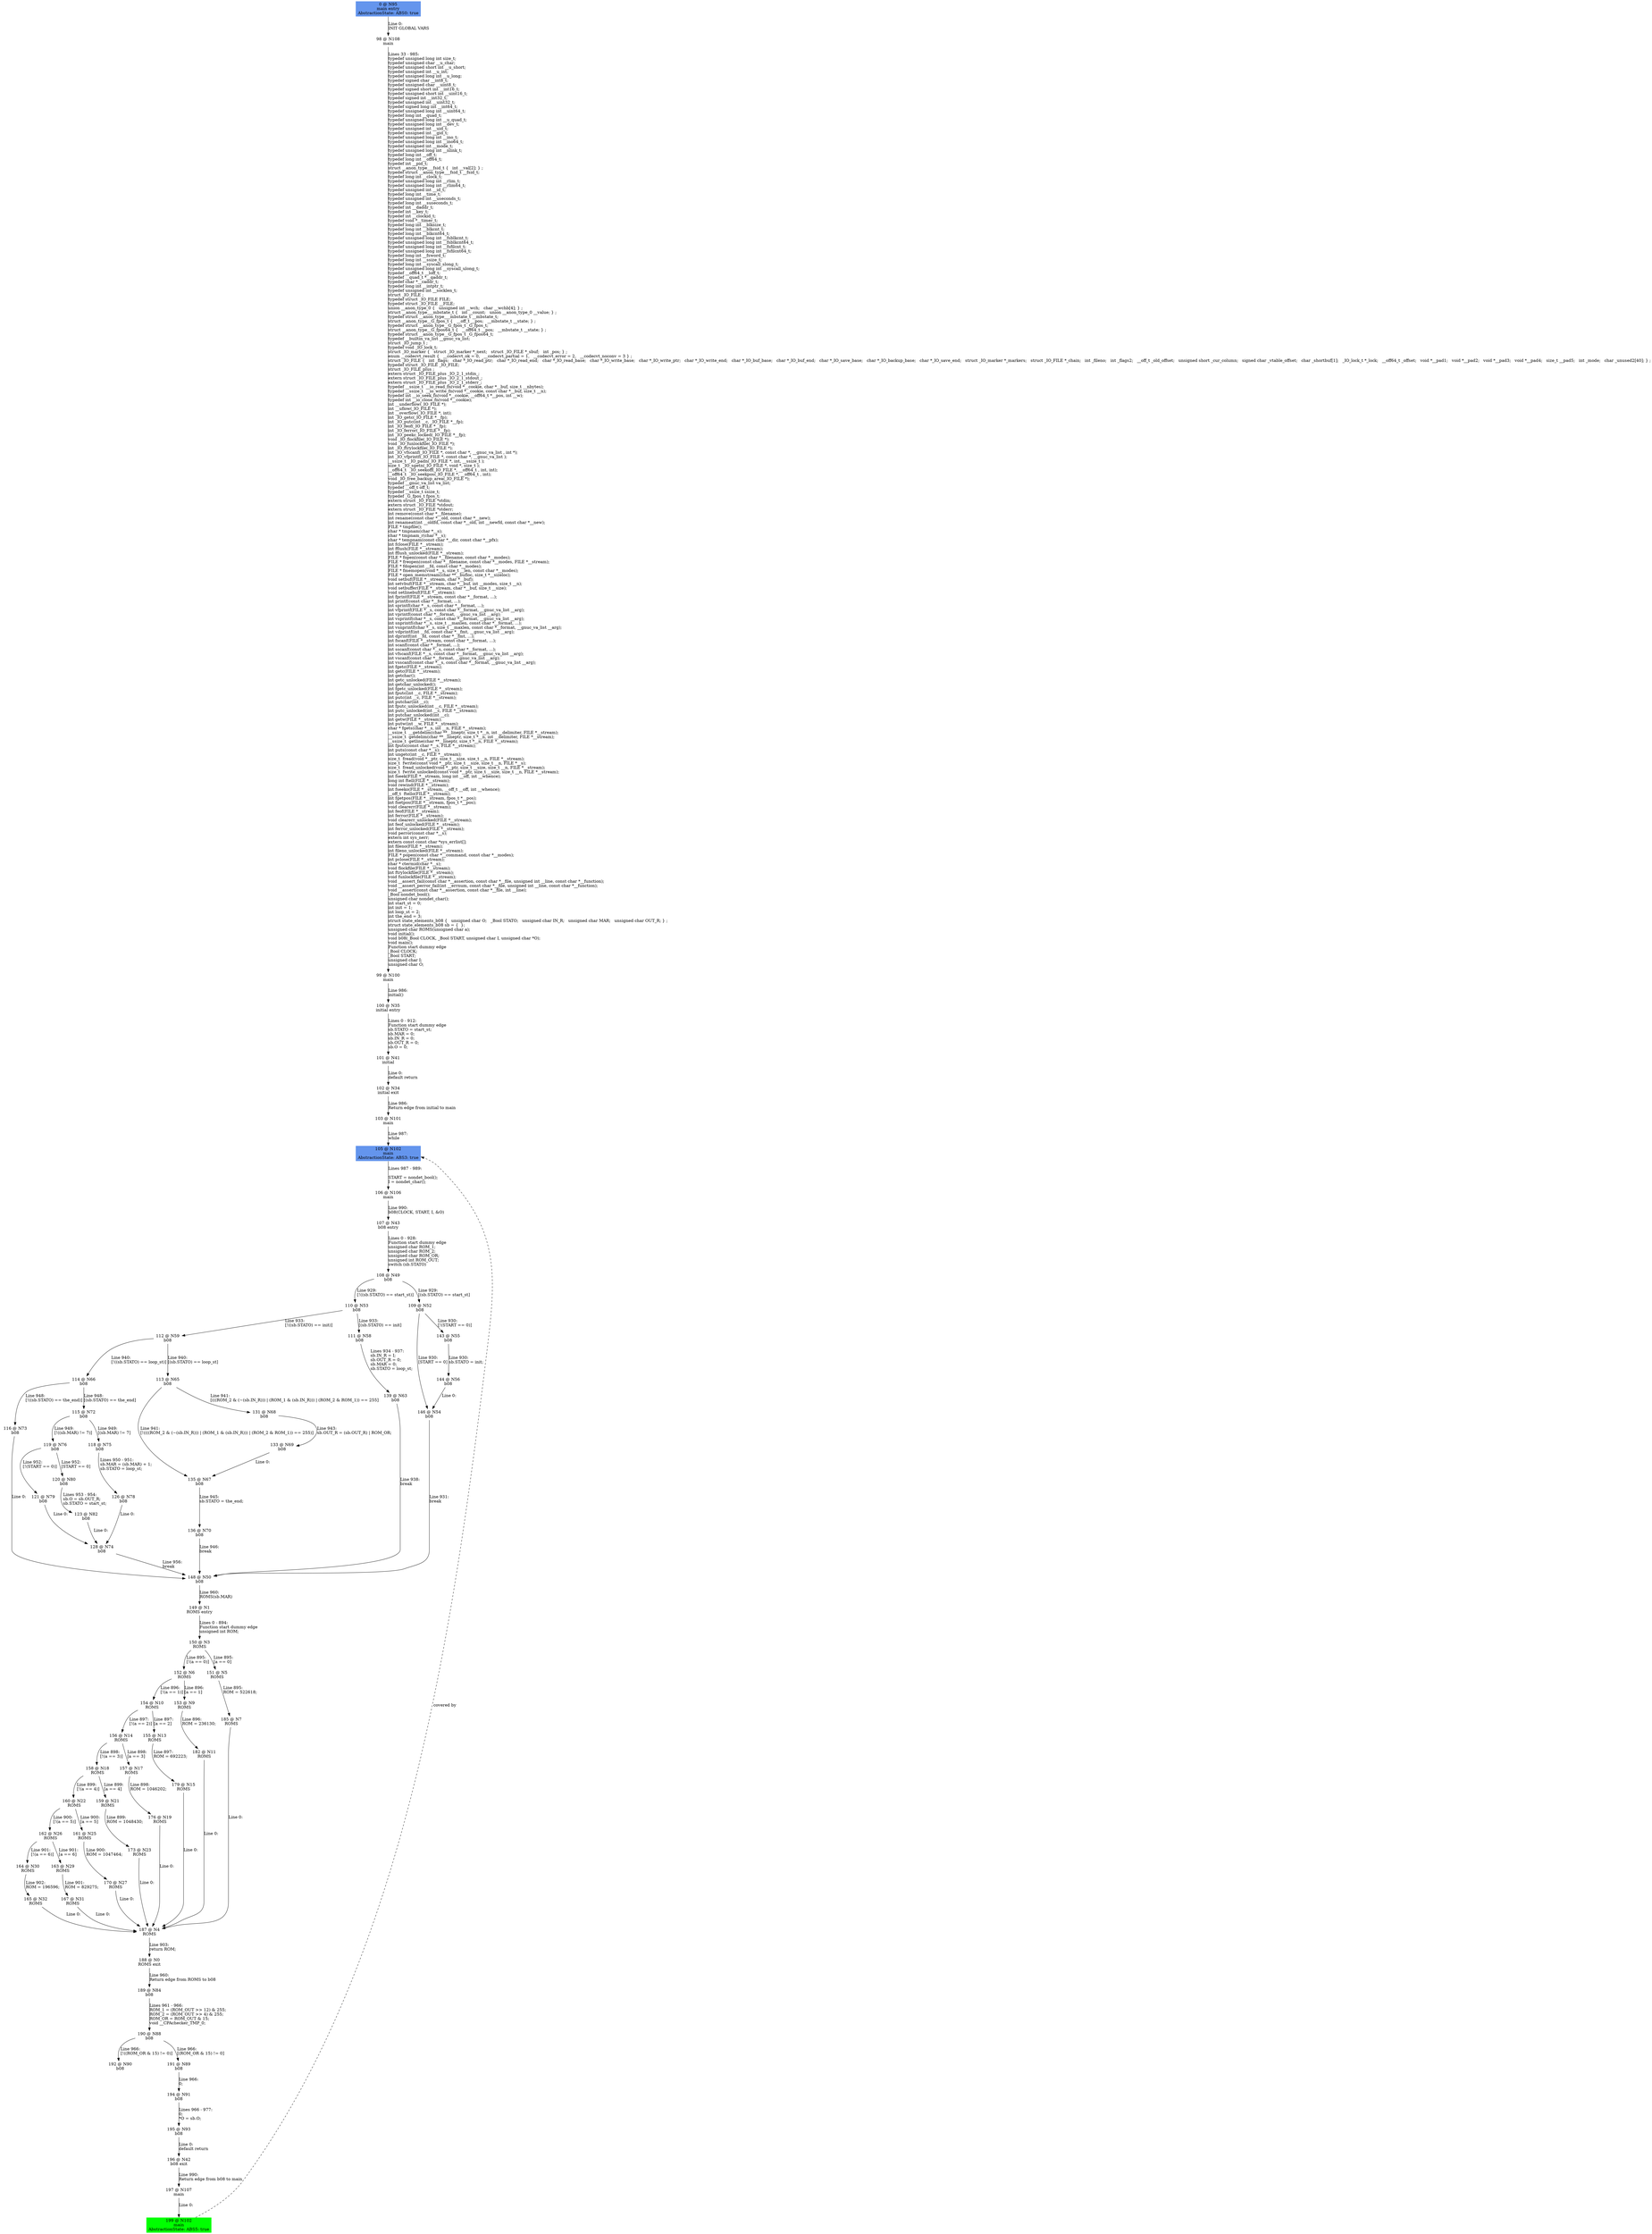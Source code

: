 digraph ARG {
node [style="filled" shape="box" color="white"]
0 [fillcolor="cornflowerblue" label="0 @ N95\nmain entry\nAbstractionState: ABS0: true\n" id="0"]
98 [label="98 @ N108\nmain\n" id="98"]
99 [label="99 @ N100\nmain\n" id="99"]
100 [label="100 @ N35\ninitial entry\n" id="100"]
101 [label="101 @ N41\ninitial\n" id="101"]
102 [label="102 @ N34\ninitial exit\n" id="102"]
103 [label="103 @ N101\nmain\n" id="103"]
105 [fillcolor="cornflowerblue" label="105 @ N102\nmain\nAbstractionState: ABS3: true\n" id="105"]
106 [label="106 @ N106\nmain\n" id="106"]
107 [label="107 @ N43\nb08 entry\n" id="107"]
108 [label="108 @ N49\nb08\n" id="108"]
110 [label="110 @ N53\nb08\n" id="110"]
112 [label="112 @ N59\nb08\n" id="112"]
114 [label="114 @ N66\nb08\n" id="114"]
116 [label="116 @ N73\nb08\n" id="116"]
148 [label="148 @ N50\nb08\n" id="148"]
149 [label="149 @ N1\nROMS entry\n" id="149"]
150 [label="150 @ N3\nROMS\n" id="150"]
152 [label="152 @ N6\nROMS\n" id="152"]
154 [label="154 @ N10\nROMS\n" id="154"]
156 [label="156 @ N14\nROMS\n" id="156"]
158 [label="158 @ N18\nROMS\n" id="158"]
160 [label="160 @ N22\nROMS\n" id="160"]
162 [label="162 @ N26\nROMS\n" id="162"]
164 [label="164 @ N30\nROMS\n" id="164"]
165 [label="165 @ N32\nROMS\n" id="165"]
187 [label="187 @ N4\nROMS\n" id="187"]
188 [label="188 @ N0\nROMS exit\n" id="188"]
189 [label="189 @ N84\nb08\n" id="189"]
190 [label="190 @ N88\nb08\n" id="190"]
192 [label="192 @ N90\nb08\n" id="192"]
191 [label="191 @ N89\nb08\n" id="191"]
194 [label="194 @ N91\nb08\n" id="194"]
195 [label="195 @ N93\nb08\n" id="195"]
196 [label="196 @ N42\nb08 exit\n" id="196"]
197 [label="197 @ N107\nmain\n" id="197"]
199 [fillcolor="green" label="199 @ N102\nmain\nAbstractionState: ABS5: true\n" id="199"]
163 [label="163 @ N29\nROMS\n" id="163"]
167 [label="167 @ N31\nROMS\n" id="167"]
161 [label="161 @ N25\nROMS\n" id="161"]
170 [label="170 @ N27\nROMS\n" id="170"]
159 [label="159 @ N21\nROMS\n" id="159"]
173 [label="173 @ N23\nROMS\n" id="173"]
157 [label="157 @ N17\nROMS\n" id="157"]
176 [label="176 @ N19\nROMS\n" id="176"]
155 [label="155 @ N13\nROMS\n" id="155"]
179 [label="179 @ N15\nROMS\n" id="179"]
153 [label="153 @ N9\nROMS\n" id="153"]
182 [label="182 @ N11\nROMS\n" id="182"]
151 [label="151 @ N5\nROMS\n" id="151"]
185 [label="185 @ N7\nROMS\n" id="185"]
115 [label="115 @ N72\nb08\n" id="115"]
119 [label="119 @ N76\nb08\n" id="119"]
121 [label="121 @ N79\nb08\n" id="121"]
128 [label="128 @ N74\nb08\n" id="128"]
120 [label="120 @ N80\nb08\n" id="120"]
123 [label="123 @ N82\nb08\n" id="123"]
118 [label="118 @ N75\nb08\n" id="118"]
126 [label="126 @ N78\nb08\n" id="126"]
113 [label="113 @ N65\nb08\n" id="113"]
135 [label="135 @ N67\nb08\n" id="135"]
136 [label="136 @ N70\nb08\n" id="136"]
131 [label="131 @ N68\nb08\n" id="131"]
133 [label="133 @ N69\nb08\n" id="133"]
111 [label="111 @ N58\nb08\n" id="111"]
139 [label="139 @ N63\nb08\n" id="139"]
109 [label="109 @ N52\nb08\n" id="109"]
146 [label="146 @ N54\nb08\n" id="146"]
143 [label="143 @ N55\nb08\n" id="143"]
144 [label="144 @ N56\nb08\n" id="144"]
0 -> 98 [label="Line 0: \lINIT GLOBAL VARS\l" id="0 -> 98"]
98 -> 99 [label="Lines 33 - 985: \ltypedef unsigned long int size_t;\ltypedef unsigned char __u_char;\ltypedef unsigned short int __u_short;\ltypedef unsigned int __u_int;\ltypedef unsigned long int __u_long;\ltypedef signed char __int8_t;\ltypedef unsigned char __uint8_t;\ltypedef signed short int __int16_t;\ltypedef unsigned short int __uint16_t;\ltypedef signed int __int32_t;\ltypedef unsigned int __uint32_t;\ltypedef signed long int __int64_t;\ltypedef unsigned long int __uint64_t;\ltypedef long int __quad_t;\ltypedef unsigned long int __u_quad_t;\ltypedef unsigned long int __dev_t;\ltypedef unsigned int __uid_t;\ltypedef unsigned int __gid_t;\ltypedef unsigned long int __ino_t;\ltypedef unsigned long int __ino64_t;\ltypedef unsigned int __mode_t;\ltypedef unsigned long int __nlink_t;\ltypedef long int __off_t;\ltypedef long int __off64_t;\ltypedef int __pid_t;\lstruct __anon_type___fsid_t {   int __val[2]; } ;\ltypedef struct __anon_type___fsid_t __fsid_t;\ltypedef long int __clock_t;\ltypedef unsigned long int __rlim_t;\ltypedef unsigned long int __rlim64_t;\ltypedef unsigned int __id_t;\ltypedef long int __time_t;\ltypedef unsigned int __useconds_t;\ltypedef long int __suseconds_t;\ltypedef int __daddr_t;\ltypedef int __key_t;\ltypedef int __clockid_t;\ltypedef void *__timer_t;\ltypedef long int __blksize_t;\ltypedef long int __blkcnt_t;\ltypedef long int __blkcnt64_t;\ltypedef unsigned long int __fsblkcnt_t;\ltypedef unsigned long int __fsblkcnt64_t;\ltypedef unsigned long int __fsfilcnt_t;\ltypedef unsigned long int __fsfilcnt64_t;\ltypedef long int __fsword_t;\ltypedef long int __ssize_t;\ltypedef long int __syscall_slong_t;\ltypedef unsigned long int __syscall_ulong_t;\ltypedef __off64_t __loff_t;\ltypedef __quad_t *__qaddr_t;\ltypedef char *__caddr_t;\ltypedef long int __intptr_t;\ltypedef unsigned int __socklen_t;\lstruct _IO_FILE ;\ltypedef struct _IO_FILE FILE;\ltypedef struct _IO_FILE __FILE;\lunion __anon_type_0 {   unsigned int __wch;   char __wchb[4]; } ;\lstruct __anon_type___mbstate_t {   int __count;   union __anon_type_0 __value; } ;\ltypedef struct __anon_type___mbstate_t __mbstate_t;\lstruct __anon_type__G_fpos_t {   __off_t __pos;   __mbstate_t __state; } ;\ltypedef struct __anon_type__G_fpos_t _G_fpos_t;\lstruct __anon_type__G_fpos64_t {   __off64_t __pos;   __mbstate_t __state; } ;\ltypedef struct __anon_type__G_fpos_t _G_fpos64_t;\ltypedef __builtin_va_list __gnuc_va_list;\lstruct _IO_jump_t ;\ltypedef void _IO_lock_t;\lstruct _IO_marker {   struct _IO_marker *_next;   struct _IO_FILE *_sbuf;   int _pos; } ;\lenum __codecvt_result {   __codecvt_ok = 0,   __codecvt_partial = 1,   __codecvt_error = 2,   __codecvt_noconv = 3 } ;\lstruct _IO_FILE {   int _flags;   char *_IO_read_ptr;   char *_IO_read_end;   char *_IO_read_base;   char *_IO_write_base;   char *_IO_write_ptr;   char *_IO_write_end;   char *_IO_buf_base;   char *_IO_buf_end;   char *_IO_save_base;   char *_IO_backup_base;   char *_IO_save_end;   struct _IO_marker *_markers;   struct _IO_FILE *_chain;   int _fileno;   int _flags2;   __off_t _old_offset;   unsigned short _cur_column;   signed char _vtable_offset;   char _shortbuf[1];   _IO_lock_t *_lock;   __off64_t _offset;   void *__pad1;   void *__pad2;   void *__pad3;   void *__pad4;   size_t __pad5;   int _mode;   char _unused2[40]; } ;\ltypedef struct _IO_FILE _IO_FILE;\lstruct _IO_FILE_plus ;\lextern struct _IO_FILE_plus _IO_2_1_stdin_;\lextern struct _IO_FILE_plus _IO_2_1_stdout_;\lextern struct _IO_FILE_plus _IO_2_1_stderr_;\ltypedef __ssize_t  __io_read_fn(void *__cookie, char *__buf, size_t __nbytes);\ltypedef __ssize_t  __io_write_fn(void *__cookie, const char *__buf, size_t __n);\ltypedef int __io_seek_fn(void *__cookie, __off64_t *__pos, int __w);\ltypedef int __io_close_fn(void *__cookie);\lint __underflow(_IO_FILE *);\lint __uflow(_IO_FILE *);\lint __overflow(_IO_FILE *, int);\lint _IO_getc(_IO_FILE *__fp);\lint _IO_putc(int __c, _IO_FILE *__fp);\lint _IO_feof(_IO_FILE *__fp);\lint _IO_ferror(_IO_FILE *__fp);\lint _IO_peekc_locked(_IO_FILE *__fp);\lvoid _IO_flockfile(_IO_FILE *);\lvoid _IO_funlockfile(_IO_FILE *);\lint _IO_ftrylockfile(_IO_FILE *);\lint _IO_vfscanf(_IO_FILE *, const char *, __gnuc_va_list , int *);\lint _IO_vfprintf(_IO_FILE *, const char *, __gnuc_va_list );\l__ssize_t  _IO_padn(_IO_FILE *, int, __ssize_t );\lsize_t  _IO_sgetn(_IO_FILE *, void *, size_t );\l__off64_t  _IO_seekoff(_IO_FILE *, __off64_t , int, int);\l__off64_t  _IO_seekpos(_IO_FILE *, __off64_t , int);\lvoid _IO_free_backup_area(_IO_FILE *);\ltypedef __gnuc_va_list va_list;\ltypedef __off_t off_t;\ltypedef __ssize_t ssize_t;\ltypedef _G_fpos_t fpos_t;\lextern struct _IO_FILE *stdin;\lextern struct _IO_FILE *stdout;\lextern struct _IO_FILE *stderr;\lint remove(const char *__filename);\lint rename(const char *__old, const char *__new);\lint renameat(int __oldfd, const char *__old, int __newfd, const char *__new);\lFILE * tmpfile();\lchar * tmpnam(char *__s);\lchar * tmpnam_r(char *__s);\lchar * tempnam(const char *__dir, const char *__pfx);\lint fclose(FILE *__stream);\lint fflush(FILE *__stream);\lint fflush_unlocked(FILE *__stream);\lFILE * fopen(const char *__filename, const char *__modes);\lFILE * freopen(const char *__filename, const char *__modes, FILE *__stream);\lFILE * fdopen(int __fd, const char *__modes);\lFILE * fmemopen(void *__s, size_t __len, const char *__modes);\lFILE * open_memstream(char **__bufloc, size_t *__sizeloc);\lvoid setbuf(FILE *__stream, char *__buf);\lint setvbuf(FILE *__stream, char *__buf, int __modes, size_t __n);\lvoid setbuffer(FILE *__stream, char *__buf, size_t __size);\lvoid setlinebuf(FILE *__stream);\lint fprintf(FILE *__stream, const char *__format, ...);\lint printf(const char *__format, ...);\lint sprintf(char *__s, const char *__format, ...);\lint vfprintf(FILE *__s, const char *__format, __gnuc_va_list __arg);\lint vprintf(const char *__format, __gnuc_va_list __arg);\lint vsprintf(char *__s, const char *__format, __gnuc_va_list __arg);\lint snprintf(char *__s, size_t __maxlen, const char *__format, ...);\lint vsnprintf(char *__s, size_t __maxlen, const char *__format, __gnuc_va_list __arg);\lint vdprintf(int __fd, const char *__fmt, __gnuc_va_list __arg);\lint dprintf(int __fd, const char *__fmt, ...);\lint fscanf(FILE *__stream, const char *__format, ...);\lint scanf(const char *__format, ...);\lint sscanf(const char *__s, const char *__format, ...);\lint vfscanf(FILE *__s, const char *__format, __gnuc_va_list __arg);\lint vscanf(const char *__format, __gnuc_va_list __arg);\lint vsscanf(const char *__s, const char *__format, __gnuc_va_list __arg);\lint fgetc(FILE *__stream);\lint getc(FILE *__stream);\lint getchar();\lint getc_unlocked(FILE *__stream);\lint getchar_unlocked();\lint fgetc_unlocked(FILE *__stream);\lint fputc(int __c, FILE *__stream);\lint putc(int __c, FILE *__stream);\lint putchar(int __c);\lint fputc_unlocked(int __c, FILE *__stream);\lint putc_unlocked(int __c, FILE *__stream);\lint putchar_unlocked(int __c);\lint getw(FILE *__stream);\lint putw(int __w, FILE *__stream);\lchar * fgets(char *__s, int __n, FILE *__stream);\l__ssize_t  __getdelim(char **__lineptr, size_t *__n, int __delimiter, FILE *__stream);\l__ssize_t  getdelim(char **__lineptr, size_t *__n, int __delimiter, FILE *__stream);\l__ssize_t  getline(char **__lineptr, size_t *__n, FILE *__stream);\lint fputs(const char *__s, FILE *__stream);\lint puts(const char *__s);\lint ungetc(int __c, FILE *__stream);\lsize_t  fread(void *__ptr, size_t __size, size_t __n, FILE *__stream);\lsize_t  fwrite(const void *__ptr, size_t __size, size_t __n, FILE *__s);\lsize_t  fread_unlocked(void *__ptr, size_t __size, size_t __n, FILE *__stream);\lsize_t  fwrite_unlocked(const void *__ptr, size_t __size, size_t __n, FILE *__stream);\lint fseek(FILE *__stream, long int __off, int __whence);\llong int ftell(FILE *__stream);\lvoid rewind(FILE *__stream);\lint fseeko(FILE *__stream, __off_t __off, int __whence);\l__off_t  ftello(FILE *__stream);\lint fgetpos(FILE *__stream, fpos_t *__pos);\lint fsetpos(FILE *__stream, fpos_t *__pos);\lvoid clearerr(FILE *__stream);\lint feof(FILE *__stream);\lint ferror(FILE *__stream);\lvoid clearerr_unlocked(FILE *__stream);\lint feof_unlocked(FILE *__stream);\lint ferror_unlocked(FILE *__stream);\lvoid perror(const char *__s);\lextern int sys_nerr;\lextern const const char *sys_errlist[];\lint fileno(FILE *__stream);\lint fileno_unlocked(FILE *__stream);\lFILE * popen(const char *__command, const char *__modes);\lint pclose(FILE *__stream);\lchar * ctermid(char *__s);\lvoid flockfile(FILE *__stream);\lint ftrylockfile(FILE *__stream);\lvoid funlockfile(FILE *__stream);\lvoid __assert_fail(const char *__assertion, const char *__file, unsigned int __line, const char *__function);\lvoid __assert_perror_fail(int __errnum, const char *__file, unsigned int __line, const char *__function);\lvoid __assert(const char *__assertion, const char *__file, int __line);\l_Bool nondet_bool();\lunsigned char nondet_char();\lint start_st = 0;\lint init = 1;\lint loop_st = 2;\lint the_end = 3;\lstruct state_elements_b08 {   unsigned char O;   _Bool STATO;   unsigned char IN_R;   unsigned char MAR;   unsigned char OUT_R; } ;\lstruct state_elements_b08 sb = {  };\lunsigned char ROMS(unsigned char a);\lvoid initial();\lvoid b08(_Bool CLOCK, _Bool START, unsigned char I, unsigned char *O);\lvoid main();\lFunction start dummy edge\l_Bool CLOCK;\l_Bool START;\lunsigned char I;\lunsigned char O;\l" id="98 -> 99"]
99 -> 100 [label="Line 986: \linitial()\l" id="99 -> 100"]
100 -> 101 [label="Lines 0 - 912: \lFunction start dummy edge\lsb.STATO = start_st;\lsb.MAR = 0;\lsb.IN_R = 0;\lsb.OUT_R = 0;\lsb.O = 0;\l" id="100 -> 101"]
101 -> 102 [label="Line 0: \ldefault return\l" id="101 -> 102"]
102 -> 103 [label="Line 986: \lReturn edge from initial to main\l" id="102 -> 103"]
103 -> 105 [label="Line 987: \lwhile\l" id="103 -> 105"]
199 -> 105 [style="dashed" weight="0" label="covered by"]
105 -> 106 [label="Lines 987 - 989: \l\lSTART = nondet_bool();\lI = nondet_char();\l" id="105 -> 106"]
106 -> 107 [label="Line 990: \lb08(CLOCK, START, I, &O)\l" id="106 -> 107"]
107 -> 108 [label="Lines 0 - 928: \lFunction start dummy edge\lunsigned char ROM_1;\lunsigned char ROM_2;\lunsigned char ROM_OR;\lunsigned int ROM_OUT;\lswitch (sb.STATO)\l" id="107 -> 108"]
108 -> 109 [label="Line 929: \l[(sb.STATO) == start_st]\l" id="108 -> 109"]
108 -> 110 [label="Line 929: \l[!((sb.STATO) == start_st)]\l" id="108 -> 110"]
110 -> 111 [label="Line 933: \l[(sb.STATO) == init]\l" id="110 -> 111"]
110 -> 112 [label="Line 933: \l[!((sb.STATO) == init)]\l" id="110 -> 112"]
112 -> 113 [label="Line 940: \l[(sb.STATO) == loop_st]\l" id="112 -> 113"]
112 -> 114 [label="Line 940: \l[!((sb.STATO) == loop_st)]\l" id="112 -> 114"]
114 -> 115 [label="Line 948: \l[(sb.STATO) == the_end]\l" id="114 -> 115"]
114 -> 116 [label="Line 948: \l[!((sb.STATO) == the_end)]\l" id="114 -> 116"]
116 -> 148 [label="Line 0: \l\l" id="116 -> 148"]
148 -> 149 [label="Line 960: \lROMS(sb.MAR)\l" id="148 -> 149"]
149 -> 150 [label="Lines 0 - 894: \lFunction start dummy edge\lunsigned int ROM;\l" id="149 -> 150"]
150 -> 151 [label="Line 895: \l[a == 0]\l" id="150 -> 151"]
150 -> 152 [label="Line 895: \l[!(a == 0)]\l" id="150 -> 152"]
152 -> 153 [label="Line 896: \l[a == 1]\l" id="152 -> 153"]
152 -> 154 [label="Line 896: \l[!(a == 1)]\l" id="152 -> 154"]
154 -> 155 [label="Line 897: \l[a == 2]\l" id="154 -> 155"]
154 -> 156 [label="Line 897: \l[!(a == 2)]\l" id="154 -> 156"]
156 -> 157 [label="Line 898: \l[a == 3]\l" id="156 -> 157"]
156 -> 158 [label="Line 898: \l[!(a == 3)]\l" id="156 -> 158"]
158 -> 159 [label="Line 899: \l[a == 4]\l" id="158 -> 159"]
158 -> 160 [label="Line 899: \l[!(a == 4)]\l" id="158 -> 160"]
160 -> 161 [label="Line 900: \l[a == 5]\l" id="160 -> 161"]
160 -> 162 [label="Line 900: \l[!(a == 5)]\l" id="160 -> 162"]
162 -> 163 [label="Line 901: \l[a == 6]\l" id="162 -> 163"]
162 -> 164 [label="Line 901: \l[!(a == 6)]\l" id="162 -> 164"]
164 -> 165 [label="Line 902: \lROM = 196596;\l" id="164 -> 165"]
165 -> 187 [label="Line 0: \l\l" id="165 -> 187"]
187 -> 188 [label="Line 903: \lreturn ROM;\l" id="187 -> 188"]
188 -> 189 [label="Line 960: \lReturn edge from ROMS to b08\l" id="188 -> 189"]
189 -> 190 [label="Lines 961 - 966: \lROM_1 = (ROM_OUT >> 12) & 255;\lROM_2 = (ROM_OUT >> 4) & 255;\lROM_OR = ROM_OUT & 15;\lvoid __CPAchecker_TMP_0;\l" id="189 -> 190"]
190 -> 191 [label="Line 966: \l[(ROM_OR & 15) != 0]\l" id="190 -> 191"]
190 -> 192 [label="Line 966: \l[!((ROM_OR & 15) != 0)]\l" id="190 -> 192"]
191 -> 194 [label="Line 966: \l0;\l" id="191 -> 194"]
194 -> 195 [label="Lines 966 - 977: \l0;\l*O = sb.O;\l" id="194 -> 195"]
195 -> 196 [label="Line 0: \ldefault return\l" id="195 -> 196"]
196 -> 197 [label="Line 990: \lReturn edge from b08 to main\l" id="196 -> 197"]
197 -> 199 [label="Line 0: \l\l" id="197 -> 199"]
163 -> 167 [label="Line 901: \lROM = 829275;\l" id="163 -> 167"]
167 -> 187 [label="Line 0: \l\l" id="167 -> 187"]
161 -> 170 [label="Line 900: \lROM = 1047464;\l" id="161 -> 170"]
170 -> 187 [label="Line 0: \l\l" id="170 -> 187"]
159 -> 173 [label="Line 899: \lROM = 1048430;\l" id="159 -> 173"]
173 -> 187 [label="Line 0: \l\l" id="173 -> 187"]
157 -> 176 [label="Line 898: \lROM = 1046202;\l" id="157 -> 176"]
176 -> 187 [label="Line 0: \l\l" id="176 -> 187"]
155 -> 179 [label="Line 897: \lROM = 692223;\l" id="155 -> 179"]
179 -> 187 [label="Line 0: \l\l" id="179 -> 187"]
153 -> 182 [label="Line 896: \lROM = 236130;\l" id="153 -> 182"]
182 -> 187 [label="Line 0: \l\l" id="182 -> 187"]
151 -> 185 [label="Line 895: \lROM = 522618;\l" id="151 -> 185"]
185 -> 187 [label="Line 0: \l\l" id="185 -> 187"]
115 -> 118 [label="Line 949: \l[(sb.MAR) != 7]\l" id="115 -> 118"]
115 -> 119 [label="Line 949: \l[!((sb.MAR) != 7)]\l" id="115 -> 119"]
119 -> 120 [label="Line 952: \l[START == 0]\l" id="119 -> 120"]
119 -> 121 [label="Line 952: \l[!(START == 0)]\l" id="119 -> 121"]
121 -> 128 [label="Line 0: \l\l" id="121 -> 128"]
128 -> 148 [label="Line 956: \lbreak\l" id="128 -> 148"]
120 -> 123 [label="Lines 953 - 954: \lsb.O = sb.OUT_R;\lsb.STATO = start_st;\l" id="120 -> 123"]
123 -> 128 [label="Line 0: \l\l" id="123 -> 128"]
118 -> 126 [label="Lines 950 - 951: \lsb.MAR = (sb.MAR) + 1;\lsb.STATO = loop_st;\l" id="118 -> 126"]
126 -> 128 [label="Line 0: \l\l" id="126 -> 128"]
113 -> 131 [label="Line 941: \l[(((ROM_2 & (~(sb.IN_R))) | (ROM_1 & (sb.IN_R))) | (ROM_2 & ROM_1)) == 255]\l" id="113 -> 131"]
113 -> 135 [label="Line 941: \l[!((((ROM_2 & (~(sb.IN_R))) | (ROM_1 & (sb.IN_R))) | (ROM_2 & ROM_1)) == 255)]\l" id="113 -> 135"]
135 -> 136 [label="Line 945: \lsb.STATO = the_end;\l" id="135 -> 136"]
136 -> 148 [label="Line 946: \lbreak\l" id="136 -> 148"]
131 -> 133 [label="Line 943: \lsb.OUT_R = (sb.OUT_R) | ROM_OR;\l" id="131 -> 133"]
133 -> 135 [label="Line 0: \l\l" id="133 -> 135"]
111 -> 139 [label="Lines 934 - 937: \lsb.IN_R = I;\lsb.OUT_R = 0;\lsb.MAR = 0;\lsb.STATO = loop_st;\l" id="111 -> 139"]
139 -> 148 [label="Line 938: \lbreak\l" id="139 -> 148"]
109 -> 143 [label="Line 930: \l[!(START == 0)]\l" id="109 -> 143"]
109 -> 146 [label="Line 930: \l[START == 0]\l" id="109 -> 146"]
146 -> 148 [label="Line 931: \lbreak\l" id="146 -> 148"]
143 -> 144 [label="Line 930: \lsb.STATO = init;\l" id="143 -> 144"]
144 -> 146 [label="Line 0: \l\l" id="144 -> 146"]
}

